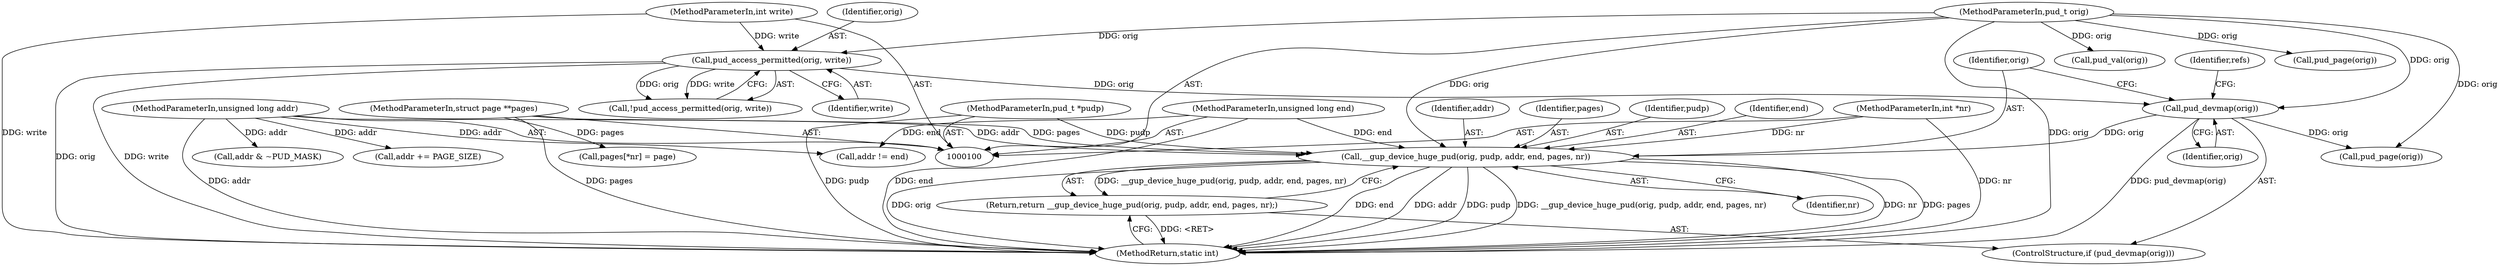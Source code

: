 digraph "0_linux_6b3a707736301c2128ca85ce85fb13f60b5e350a_9@pointer" {
"1000123" [label="(Call,__gup_device_huge_pud(orig, pudp, addr, end, pages, nr))"];
"1000120" [label="(Call,pud_devmap(orig))"];
"1000114" [label="(Call,pud_access_permitted(orig, write))"];
"1000101" [label="(MethodParameterIn,pud_t orig)"];
"1000105" [label="(MethodParameterIn,int write)"];
"1000102" [label="(MethodParameterIn,pud_t *pudp)"];
"1000103" [label="(MethodParameterIn,unsigned long addr)"];
"1000104" [label="(MethodParameterIn,unsigned long end)"];
"1000106" [label="(MethodParameterIn,struct page **pages)"];
"1000107" [label="(MethodParameterIn,int *nr)"];
"1000122" [label="(Return,return __gup_device_huge_pud(orig, pudp, addr, end, pages, nr);)"];
"1000139" [label="(Call,addr & ~PUD_MASK)"];
"1000126" [label="(Identifier,addr)"];
"1000128" [label="(Identifier,pages)"];
"1000122" [label="(Return,return __gup_device_huge_pud(orig, pudp, addr, end, pages, nr);)"];
"1000205" [label="(MethodReturn,static int)"];
"1000104" [label="(MethodParameterIn,unsigned long end)"];
"1000113" [label="(Call,!pud_access_permitted(orig, write))"];
"1000120" [label="(Call,pud_devmap(orig))"];
"1000184" [label="(Call,pud_val(orig))"];
"1000101" [label="(MethodParameterIn,pud_t orig)"];
"1000119" [label="(ControlStructure,if (pud_devmap(orig)))"];
"1000136" [label="(Call,pud_page(orig))"];
"1000124" [label="(Identifier,orig)"];
"1000129" [label="(Identifier,nr)"];
"1000131" [label="(Identifier,refs)"];
"1000107" [label="(MethodParameterIn,int *nr)"];
"1000159" [label="(Call,addr += PAGE_SIZE)"];
"1000125" [label="(Identifier,pudp)"];
"1000127" [label="(Identifier,end)"];
"1000162" [label="(Call,addr != end)"];
"1000168" [label="(Call,pud_page(orig))"];
"1000103" [label="(MethodParameterIn,unsigned long addr)"];
"1000106" [label="(MethodParameterIn,struct page **pages)"];
"1000102" [label="(MethodParameterIn,pud_t *pudp)"];
"1000116" [label="(Identifier,write)"];
"1000115" [label="(Identifier,orig)"];
"1000114" [label="(Call,pud_access_permitted(orig, write))"];
"1000145" [label="(Call,pages[*nr] = page)"];
"1000105" [label="(MethodParameterIn,int write)"];
"1000121" [label="(Identifier,orig)"];
"1000123" [label="(Call,__gup_device_huge_pud(orig, pudp, addr, end, pages, nr))"];
"1000123" -> "1000122"  [label="AST: "];
"1000123" -> "1000129"  [label="CFG: "];
"1000124" -> "1000123"  [label="AST: "];
"1000125" -> "1000123"  [label="AST: "];
"1000126" -> "1000123"  [label="AST: "];
"1000127" -> "1000123"  [label="AST: "];
"1000128" -> "1000123"  [label="AST: "];
"1000129" -> "1000123"  [label="AST: "];
"1000122" -> "1000123"  [label="CFG: "];
"1000123" -> "1000205"  [label="DDG: end"];
"1000123" -> "1000205"  [label="DDG: addr"];
"1000123" -> "1000205"  [label="DDG: pudp"];
"1000123" -> "1000205"  [label="DDG: __gup_device_huge_pud(orig, pudp, addr, end, pages, nr)"];
"1000123" -> "1000205"  [label="DDG: nr"];
"1000123" -> "1000205"  [label="DDG: pages"];
"1000123" -> "1000205"  [label="DDG: orig"];
"1000123" -> "1000122"  [label="DDG: __gup_device_huge_pud(orig, pudp, addr, end, pages, nr)"];
"1000120" -> "1000123"  [label="DDG: orig"];
"1000101" -> "1000123"  [label="DDG: orig"];
"1000102" -> "1000123"  [label="DDG: pudp"];
"1000103" -> "1000123"  [label="DDG: addr"];
"1000104" -> "1000123"  [label="DDG: end"];
"1000106" -> "1000123"  [label="DDG: pages"];
"1000107" -> "1000123"  [label="DDG: nr"];
"1000120" -> "1000119"  [label="AST: "];
"1000120" -> "1000121"  [label="CFG: "];
"1000121" -> "1000120"  [label="AST: "];
"1000124" -> "1000120"  [label="CFG: "];
"1000131" -> "1000120"  [label="CFG: "];
"1000120" -> "1000205"  [label="DDG: pud_devmap(orig)"];
"1000114" -> "1000120"  [label="DDG: orig"];
"1000101" -> "1000120"  [label="DDG: orig"];
"1000120" -> "1000136"  [label="DDG: orig"];
"1000114" -> "1000113"  [label="AST: "];
"1000114" -> "1000116"  [label="CFG: "];
"1000115" -> "1000114"  [label="AST: "];
"1000116" -> "1000114"  [label="AST: "];
"1000113" -> "1000114"  [label="CFG: "];
"1000114" -> "1000205"  [label="DDG: orig"];
"1000114" -> "1000205"  [label="DDG: write"];
"1000114" -> "1000113"  [label="DDG: orig"];
"1000114" -> "1000113"  [label="DDG: write"];
"1000101" -> "1000114"  [label="DDG: orig"];
"1000105" -> "1000114"  [label="DDG: write"];
"1000101" -> "1000100"  [label="AST: "];
"1000101" -> "1000205"  [label="DDG: orig"];
"1000101" -> "1000136"  [label="DDG: orig"];
"1000101" -> "1000168"  [label="DDG: orig"];
"1000101" -> "1000184"  [label="DDG: orig"];
"1000105" -> "1000100"  [label="AST: "];
"1000105" -> "1000205"  [label="DDG: write"];
"1000102" -> "1000100"  [label="AST: "];
"1000102" -> "1000205"  [label="DDG: pudp"];
"1000103" -> "1000100"  [label="AST: "];
"1000103" -> "1000205"  [label="DDG: addr"];
"1000103" -> "1000139"  [label="DDG: addr"];
"1000103" -> "1000159"  [label="DDG: addr"];
"1000103" -> "1000162"  [label="DDG: addr"];
"1000104" -> "1000100"  [label="AST: "];
"1000104" -> "1000205"  [label="DDG: end"];
"1000104" -> "1000162"  [label="DDG: end"];
"1000106" -> "1000100"  [label="AST: "];
"1000106" -> "1000205"  [label="DDG: pages"];
"1000106" -> "1000145"  [label="DDG: pages"];
"1000107" -> "1000100"  [label="AST: "];
"1000107" -> "1000205"  [label="DDG: nr"];
"1000122" -> "1000119"  [label="AST: "];
"1000205" -> "1000122"  [label="CFG: "];
"1000122" -> "1000205"  [label="DDG: <RET>"];
}
